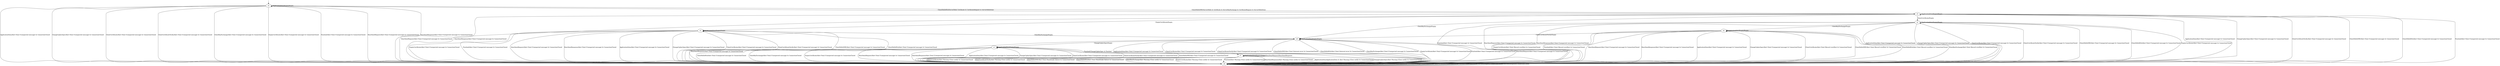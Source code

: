 digraph {
s4 [label="s4"]
s0 [label="s0"]
s1 [label="s1"]
s2 [label="s2"]
s3 [label="s3"]
s5 [label="s5"]
s6 [label="s6"]
s7 [label="s7"]
s8 [label="s8"]
s4 -> s8 [label="ApplicationData/Alert Fatal (Unexpected message) & ConnectionClosed"];
s4 -> s4 [label="ApplicationDataEmpty/Empty"];
s4 -> s8 [label="ChangeCipherSpec/Alert Fatal (Unexpected message) & ConnectionClosed"];
s4 -> s8 [label="ClientCertificate/Alert Fatal (Unexpected message) & ConnectionClosed"];
s4 -> s8 [label="ClientCertificateVerify/Alert Fatal (Unexpected message) & ConnectionClosed"];
s4 -> s5 [label="ClientHelloDHE/ServerHello & Certificate & ServerKeyExchange & CertificateRequest & ServerHelloDone"];
s4 -> s5 [label="ClientHelloRSA/ServerHello Certificate & CertificateRequest & ServerHelloDone"];
s4 -> s8 [label="ClientKeyExchange/Alert Fatal (Unexpected message) & ConnectionClosed"];
s4 -> s8 [label="EmptyCertificate/Alert Fatal (Unexpected message) & ConnectionClosed"];
s4 -> s8 [label="Finished/Alert Fatal (Unexpected message) & ConnectionClosed"];
s4 -> s8 [label="HeartbeatRequest/Alert Fatal (Unexpected message) & ConnectionClosed"];
s4 -> s8 [label="HeartbeatResponse/Alert Fatal (Unexpected message) & ConnectionClosed"];
s0 -> s8 [label="ApplicationData/Alert Fatal (Unexpected message) & ConnectionClosed"];
s0 -> s0 [label="ApplicationDataEmpty/Empty"];
s0 -> s8 [label="ChangeCipherSpec/Alert Fatal (Unexpected message) & ConnectionClosed"];
s0 -> s8 [label="ClientCertificate/Alert Fatal (Record overflow) & ConnectionClosed"];
s0 -> s6 [label="ClientCertificateVerify/Empty"];
s0 -> s8 [label="ClientHelloDHE/Alert Fatal (Record overflow) & ConnectionClosed"];
s0 -> s8 [label="ClientHelloRSA/Alert Fatal (Record overflow) & ConnectionClosed"];
s0 -> s8 [label="ClientKeyExchange/Alert Fatal (Record overflow) & ConnectionClosed"];
s0 -> s8 [label="EmptyCertificate/Alert Fatal (Record overflow) & ConnectionClosed"];
s0 -> s8 [label="Finished/Alert Fatal (Record overflow) & ConnectionClosed"];
s0 -> s8 [label="HeartbeatRequest/Alert Fatal (Unexpected message) & ConnectionClosed"];
s0 -> s8 [label="HeartbeatResponse/Alert Fatal (Unexpected message) & ConnectionClosed"];
s1 -> s8 [label="ApplicationData/Alert Fatal (Unexpected message) & ConnectionClosed"];
s1 -> s1 [label="ApplicationDataEmpty/Empty"];
s1 -> s8 [label="ChangeCipherSpec/Alert Fatal (Unexpected message) & ConnectionClosed"];
s1 -> s8 [label="ClientCertificate/Alert Fatal (Unexpected message) & ConnectionClosed"];
s1 -> s8 [label="ClientCertificateVerify/Alert Fatal (Unexpected message) & ConnectionClosed"];
s1 -> s8 [label="ClientHelloDHE/Alert Fatal (Unexpected message) & ConnectionClosed"];
s1 -> s8 [label="ClientHelloRSA/Alert Fatal (Unexpected message) & ConnectionClosed"];
s1 -> s8 [label="ClientKeyExchange/Alert Fatal (Unexpected message) & ConnectionClosed"];
s1 -> s8 [label="EmptyCertificate/Alert Fatal (Unexpected message) & ConnectionClosed"];
s1 -> s7 [label="Finished/ChangeCipherSpec & Finished"];
s1 -> s8 [label="HeartbeatRequest/Alert Fatal (Unexpected message) & ConnectionClosed"];
s1 -> s8 [label="HeartbeatResponse/Alert Fatal (Unexpected message) & ConnectionClosed"];
s2 -> s8 [label="ApplicationData/Alert Fatal (Unexpected message) & ConnectionClosed"];
s2 -> s2 [label="ApplicationDataEmpty/Empty"];
s2 -> s8 [label="ChangeCipherSpec/Alert Fatal (Unexpected message) & ConnectionClosed"];
s2 -> s8 [label="ClientCertificate/Alert Fatal (Unexpected message) & ConnectionClosed"];
s2 -> s8 [label="ClientCertificateVerify/Alert Fatal (Unexpected message) & ConnectionClosed"];
s2 -> s8 [label="ClientHelloDHE/Alert Fatal (Unexpected message) & ConnectionClosed"];
s2 -> s8 [label="ClientHelloRSA/Alert Fatal (Unexpected message) & ConnectionClosed"];
s2 -> s0 [label="ClientKeyExchange/Empty"];
s2 -> s8 [label="EmptyCertificate/Alert Fatal (Unexpected message) & ConnectionClosed"];
s2 -> s8 [label="Finished/Alert Fatal (Unexpected message) & ConnectionClosed"];
s2 -> s8 [label="HeartbeatRequest/Alert Fatal (Unexpected message) & ConnectionClosed"];
s2 -> s8 [label="HeartbeatResponse/Alert Fatal (Unexpected message) & ConnectionClosed"];
s3 -> s8 [label="ApplicationData/Alert Fatal (Unexpected message) & ConnectionClosed"];
s3 -> s3 [label="ApplicationDataEmpty/Empty"];
s3 -> s8 [label="ChangeCipherSpec/Alert Fatal (Unexpected message) & ConnectionClosed"];
s3 -> s8 [label="ClientCertificate/Alert Fatal (Unexpected message) & ConnectionClosed"];
s3 -> s8 [label="ClientCertificateVerify/Alert Fatal (Unexpected message) & ConnectionClosed"];
s3 -> s8 [label="ClientHelloDHE/Alert Fatal (Unexpected message) & ConnectionClosed"];
s3 -> s8 [label="ClientHelloRSA/Alert Fatal (Unexpected message) & ConnectionClosed"];
s3 -> s6 [label="ClientKeyExchange/Empty"];
s3 -> s8 [label="EmptyCertificate/Alert Fatal (Unexpected message) & ConnectionClosed"];
s3 -> s8 [label="Finished/Alert Fatal (Unexpected message) & ConnectionClosed"];
s3 -> s8 [label="HeartbeatRequest/Alert Fatal (Unexpected message) & ConnectionClosed"];
s3 -> s8 [label="HeartbeatResponse/Alert Fatal (Unexpected message) & ConnectionClosed"];
s5 -> s8 [label="ApplicationData/Alert Fatal (Unexpected message) & ConnectionClosed"];
s5 -> s5 [label="ApplicationDataEmpty/Empty"];
s5 -> s8 [label="ChangeCipherSpec/Alert Fatal (Unexpected message) & ConnectionClosed"];
s5 -> s2 [label="ClientCertificate/Empty"];
s5 -> s8 [label="ClientCertificateVerify/Alert Fatal (Unexpected message) & ConnectionClosed"];
s5 -> s8 [label="ClientHelloDHE/Alert Fatal (Unexpected message) & ConnectionClosed"];
s5 -> s8 [label="ClientHelloRSA/Alert Fatal (Unexpected message) & ConnectionClosed"];
s5 -> s6 [label="ClientKeyExchange/Empty"];
s5 -> s3 [label="EmptyCertificate/Empty"];
s5 -> s8 [label="Finished/Alert Fatal (Unexpected message) & ConnectionClosed"];
s5 -> s8 [label="HeartbeatRequest/Alert Fatal (Unexpected message) & ConnectionClosed"];
s5 -> s8 [label="HeartbeatResponse/Alert Fatal (Unexpected message) & ConnectionClosed"];
s6 -> s8 [label="ApplicationData/Alert Fatal (Unexpected message) & ConnectionClosed"];
s6 -> s6 [label="ApplicationDataEmpty/Empty"];
s6 -> s1 [label="ChangeCipherSpec/Empty"];
s6 -> s8 [label="ClientCertificate/Alert Fatal (Unexpected message) & ConnectionClosed"];
s6 -> s8 [label="ClientCertificateVerify/Alert Fatal (Unexpected message) & ConnectionClosed"];
s6 -> s8 [label="ClientHelloDHE/Alert Fatal (Internal error) & ConnectionClosed"];
s6 -> s8 [label="ClientHelloRSA/Alert Fatal (Internal error) & ConnectionClosed"];
s6 -> s8 [label="ClientKeyExchange/Alert Fatal (Unexpected message) & ConnectionClosed"];
s6 -> s8 [label="EmptyCertificate/Alert Fatal (Unexpected message) & ConnectionClosed"];
s6 -> s8 [label="Finished/Alert Fatal (Unexpected message) & ConnectionClosed"];
s6 -> s8 [label="HeartbeatRequest/Alert Fatal (Unexpected message) & ConnectionClosed"];
s6 -> s8 [label="HeartbeatResponse/Alert Fatal (Unexpected message) & ConnectionClosed"];
s7 -> s8 [label="ApplicationData/ApplicationData & Alert Warning (Close notify) & ConnectionClosed"];
s7 -> s7 [label="ApplicationDataEmpty/Empty"];
s7 -> s8 [label="ChangeCipherSpec/Alert Warning (Close notify) & ConnectionClosed"];
s7 -> s8 [label="ClientCertificate/Alert Warning (Close notify) & ConnectionClosed"];
s7 -> s8 [label="ClientCertificateVerify/Alert Warning (Close notify) & ConnectionClosed"];
s7 -> s8 [label="ClientHelloDHE/Alert Fatal (Handshake failure) & ConnectionClosed"];
s7 -> s8 [label="ClientHelloRSA/Alert Fatal (Handshake failure) & ConnectionClosed"];
s7 -> s8 [label="ClientKeyExchange/Alert Warning (Close notify) & ConnectionClosed"];
s7 -> s8 [label="EmptyCertificate/Alert Warning (Close notify) & ConnectionClosed"];
s7 -> s8 [label="Finished/Alert Warning (Close notify) & ConnectionClosed"];
s7 -> s7 [label="HeartbeatRequest/HeartbeatResponse"];
s7 -> s8 [label="HeartbeatResponse/Alert Warning (Close notify) & ConnectionClosed"];
s8 -> s8 [label="ApplicationData/ConnectionClosed"];
s8 -> s8 [label="ApplicationDataEmpty/ConnectionClosed"];
s8 -> s8 [label="ChangeCipherSpec/ConnectionClosed"];
s8 -> s8 [label="ClientCertificate/ConnectionClosed"];
s8 -> s8 [label="ClientCertificateVerify/ConnectionClosed"];
s8 -> s8 [label="ClientHelloDHE/ConnectionClosed"];
s8 -> s8 [label="ClientHelloRSA/ConnectionClosed"];
s8 -> s8 [label="ClientKeyExchange/ConnectionClosed"];
s8 -> s8 [label="EmptyCertificate/ConnectionClosed"];
s8 -> s8 [label="Finished/ConnectionClosed"];
s8 -> s8 [label="HeartbeatRequest/ConnectionClosed"];
s8 -> s8 [label="HeartbeatResponse/ConnectionClosed"];

__start0 [label="" shape="none" width="0" height="0"];
__start0 -> s4;
}
